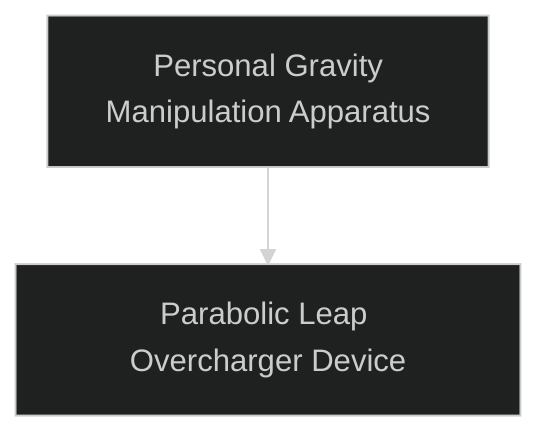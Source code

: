 ---
config:
  theme: dark
---
flowchart TD

    personal_gravity_manipulation_apparatus[Personal Gravity<br>Manipulation Apparatus]
    click personal_gravity_manipulation_apparatus callback "
        Personal Gravity Manipulation Apparatus<br>
        <br>
        Cost: 3 motes<br>
        Installation Cost: 2 motes<br>
        Duration: Scene<br>
        Type: Simple<br>
        Minimum Strength: 2<br>
        Minimum Essence: 2<br>
        Prerequisite Charms: None<br>
        <br>
        This Charm allows the Alchemical Exalted to twist
        gravity in the immediate vicinity, letting him decide where
        &quot;down&quot; is in relation to himself. This allows the Alchemical to
        walk or run along any slope as if it were flat ground, including
        walls and ceilings. The surface that the character stands upon
        is not strengthened in any way. The down-ness only extends a
        lew feet from the soles of the character's shoes. If the character
        jumps too high or is pulled far enough away from a surface, he
        will once again have the same &quot;up&quot; and &quot;down&quot; as the rest of the
        world, quite possibly resulting in serious injury.
        The alternate ability of this Charm allows the Exalted to
        use this Charm to control his own weight, reducing it up to 1/
        8 of normal. The character's movement speed is increased by
        50 percent when he weighs more than half his normal weight
        and increased by 100 percent when he weighs less than half
        his normal weight. Obviously, the Exalt will have difficulty
        running in certain situations, and the Storyteller should call
        for Dexterity + Athletics rolls if he tries to change directions
        quickly or run in strong crosswinds. As with all multipurpose
        Alchemical Charms, the player must state which variation of
        the Charm he wishes to use before spending Essence.
        The Personal Gravitation Apparatus is housed entirely
        in the lower legs.
        "

    parabolic_leap_overcharger_device[Parabolic Leap Overcharger Device]
    personal_gravity_manipulation_apparatus --> parabolic_leap_overcharger_device
    click parabolic_leap_overcharger_device callback "
        Parabolic Leap Overcharger Device<br>
        <br>
        Cost: 2 motes per turn<br>
        Installation Cost: 1 mote<br>
        Duration: Special<br>
        Type: Reflexive<br>
        Minimum Strength: 3<br>
        Minimum Essence: 2<br>
        Prerequisite Charms: Personal Gravity Manipulation Apparatus<br>
        <br>
        The character further reduces his reliance upon the
        strictures of gravity by channeling Essence through his lower
        legs and leaping gracefully through the air, his anima flowing
        from the base of his feet in a brilliant contrail that colors the
        air behind him. The character's ascent is slow but steady,
        allowing him to rise up to Strength x 3 feet per turn and move
        up to Strength x Essence feet horizontally. The character can
        perform any action while airborne and can change his direction
        in mid-air at will. The Parabolic Leap Overcharger
        Device allows the character to attain a total height of no more
        than Strength x 15 feet of height from a surface sturdy enough
        to support his weight. Note that if a character ends the tur
        in the air, she must activate the Parabolic Leap Overcharger
        Device Charm again the next tum or fall to the ground. A
        character can descend any amount of distance safely using the
        Overcharger Device by activating it for a single tum shortly
        before impact, a useful safety device for Alchemicals who
        spend most of their time working in high, exposed areas.
        As an alternate use of this Charm, the character can opt
        to make a quick &quot;bound,&quot; describing a long arc in the span
        of a single turn, covering a distance up to Strength x Essence
        feet high and five times that long. Using the Parabolic
        Overcharger in this manner during successive turns allows
        the character to &quot;leapfrog,&quot; bounding rapidly over terrain.
        The Exalted can attack on the same turn he activates the
        Parabolic Overcharger, but gains no special bonuses for it.
        The components for the Parabolic Overcharger are
        installed on the rear of each leg behind the knee.
        "